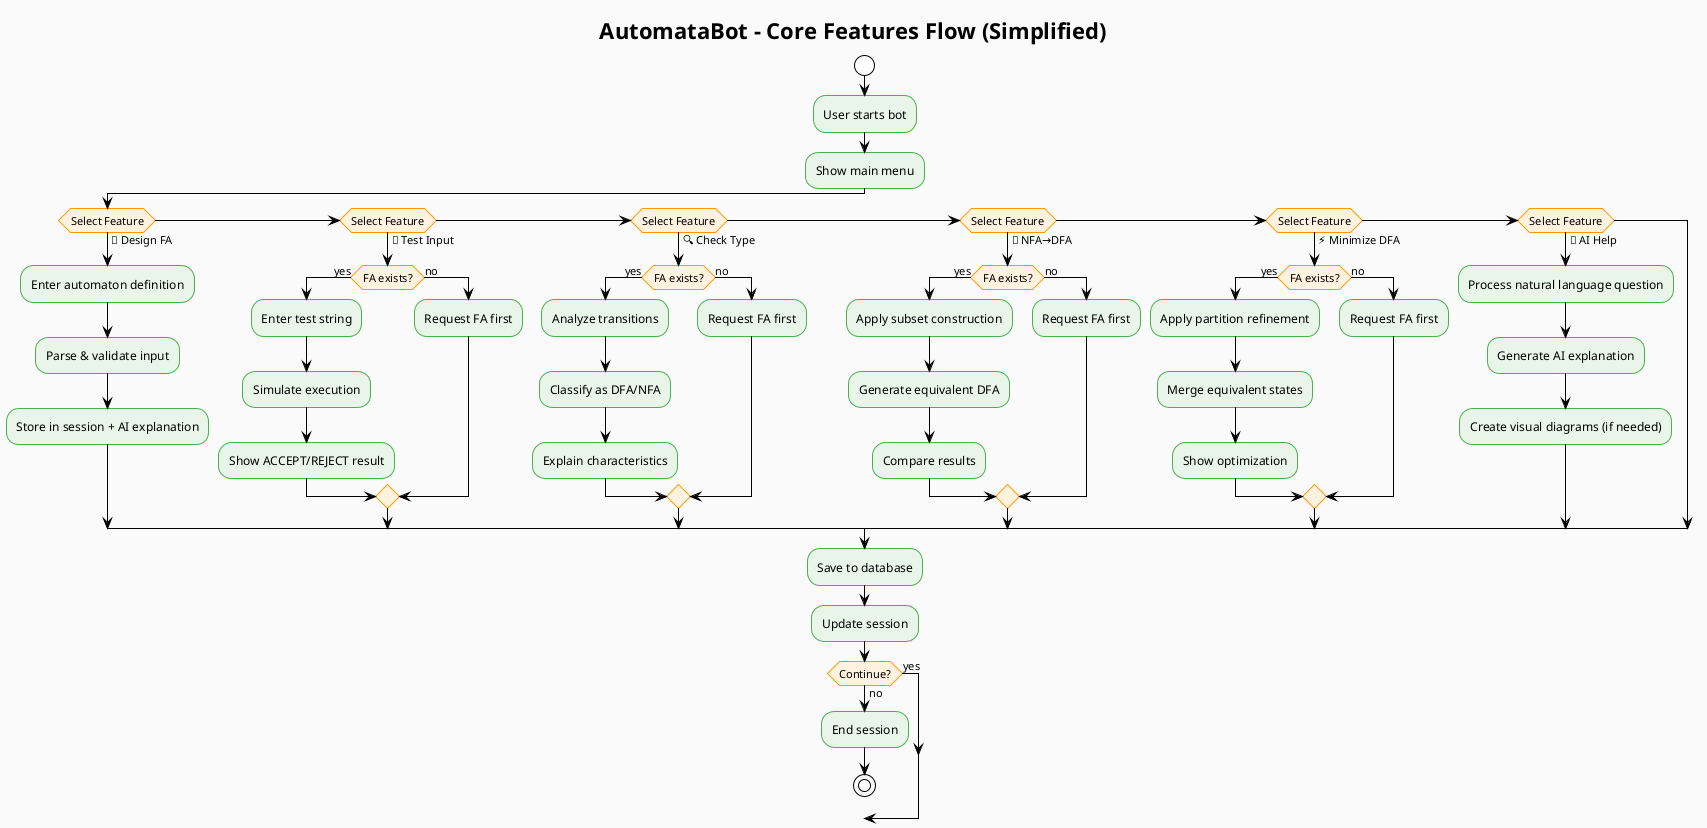 @startuml AutomataBot_Features

!theme plain
skinparam backgroundColor #FAFAFA
skinparam activity {
    BackgroundColor #E8F5E8
    BorderColor #4CAF50
    DiamondBackgroundColor #FFF3E0
    DiamondBorderColor #FF9800
}

title AutomataBot - Core Features Flow (Simplified)

start
:User starts bot;
:Show main menu;

if (Select Feature) then (🔧 Design FA)
    :Enter automaton definition;
    :Parse & validate input;
    :Store in session + AI explanation;
    
elseif (Select Feature) then (🧪 Test Input)
    if (FA exists?) then (yes)
        :Enter test string;
        :Simulate execution;
        :Show ACCEPT/REJECT result;
    else (no)
        :Request FA first;
    endif
    
elseif (Select Feature) then (🔍 Check Type)
    if (FA exists?) then (yes)
        :Analyze transitions;
        :Classify as DFA/NFA;
        :Explain characteristics;
    else (no)
        :Request FA first;
    endif
    
elseif (Select Feature) then (🔄 NFA→DFA)
    if (FA exists?) then (yes)
        :Apply subset construction;
        :Generate equivalent DFA;
        :Compare results;
    else (no)
        :Request FA first;
    endif
    
elseif (Select Feature) then (⚡ Minimize DFA)
    if (FA exists?) then (yes)
        :Apply partition refinement;
        :Merge equivalent states;
        :Show optimization;
    else (no)
        :Request FA first;
    endif
    
elseif (Select Feature) then (🧠 AI Help)
    :Process natural language question;
    :Generate AI explanation;
    :Create visual diagrams (if needed);
endif

:Save to database;
:Update session;

if (Continue?) then (yes)
    note left: Return to menu
else (no)
    :End session;
    stop
endif

note right
    **6 Core Features:**
    🔧 Design FA - Create automata
    🧪 Test Input - Simulate strings
    🔍 Check Type - DFA/NFA analysis
    🔄 NFA→DFA - Convert using subset construction
    ⚡ Minimize DFA - Optimize using partition refinement
    🧠 AI Help - Educational assistance
end note

note left
    **Key Capabilities:**
    • Session state management
    • AI-powered explanations
    • Visual diagram generation
    • Step-by-step algorithms
    • Error handling & validation
end note

@enduml
